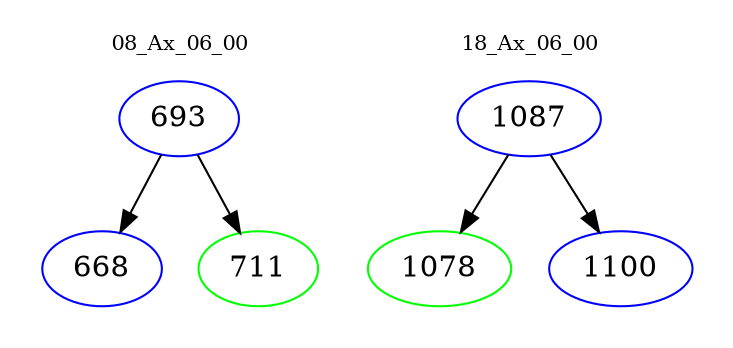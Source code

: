 digraph{
subgraph cluster_0 {
color = white
label = "08_Ax_06_00";
fontsize=10;
T0_693 [label="693", color="blue"]
T0_693 -> T0_668 [color="black"]
T0_668 [label="668", color="blue"]
T0_693 -> T0_711 [color="black"]
T0_711 [label="711", color="green"]
}
subgraph cluster_1 {
color = white
label = "18_Ax_06_00";
fontsize=10;
T1_1087 [label="1087", color="blue"]
T1_1087 -> T1_1078 [color="black"]
T1_1078 [label="1078", color="green"]
T1_1087 -> T1_1100 [color="black"]
T1_1100 [label="1100", color="blue"]
}
}
